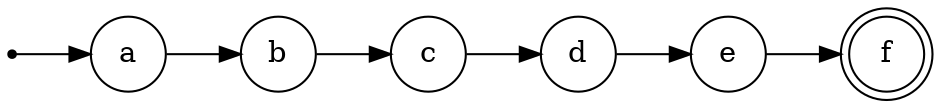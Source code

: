 digraph finite_state_machine {
rankdir=LR;
node [shape = doublecircle]; f
node [shape = point ]; qi
node [shape = circle]
qi -> a
a -> b
b -> c
c -> d
d -> e
e -> f
}